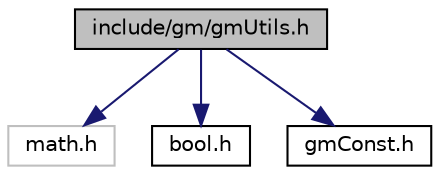 digraph G
{
  edge [fontname="Helvetica",fontsize="10",labelfontname="Helvetica",labelfontsize="10"];
  node [fontname="Helvetica",fontsize="10",shape=record];
  Node1 [label="include/gm/gmUtils.h",height=0.2,width=0.4,color="black", fillcolor="grey75", style="filled" fontcolor="black"];
  Node1 -> Node2 [color="midnightblue",fontsize="10",style="solid",fontname="Helvetica"];
  Node2 [label="math.h",height=0.2,width=0.4,color="grey75", fillcolor="white", style="filled"];
  Node1 -> Node3 [color="midnightblue",fontsize="10",style="solid",fontname="Helvetica"];
  Node3 [label="bool.h",height=0.2,width=0.4,color="black", fillcolor="white", style="filled",URL="$bool_8h.html"];
  Node1 -> Node4 [color="midnightblue",fontsize="10",style="solid",fontname="Helvetica"];
  Node4 [label="gmConst.h",height=0.2,width=0.4,color="black", fillcolor="white", style="filled",URL="$gm_const_8h.html"];
}
